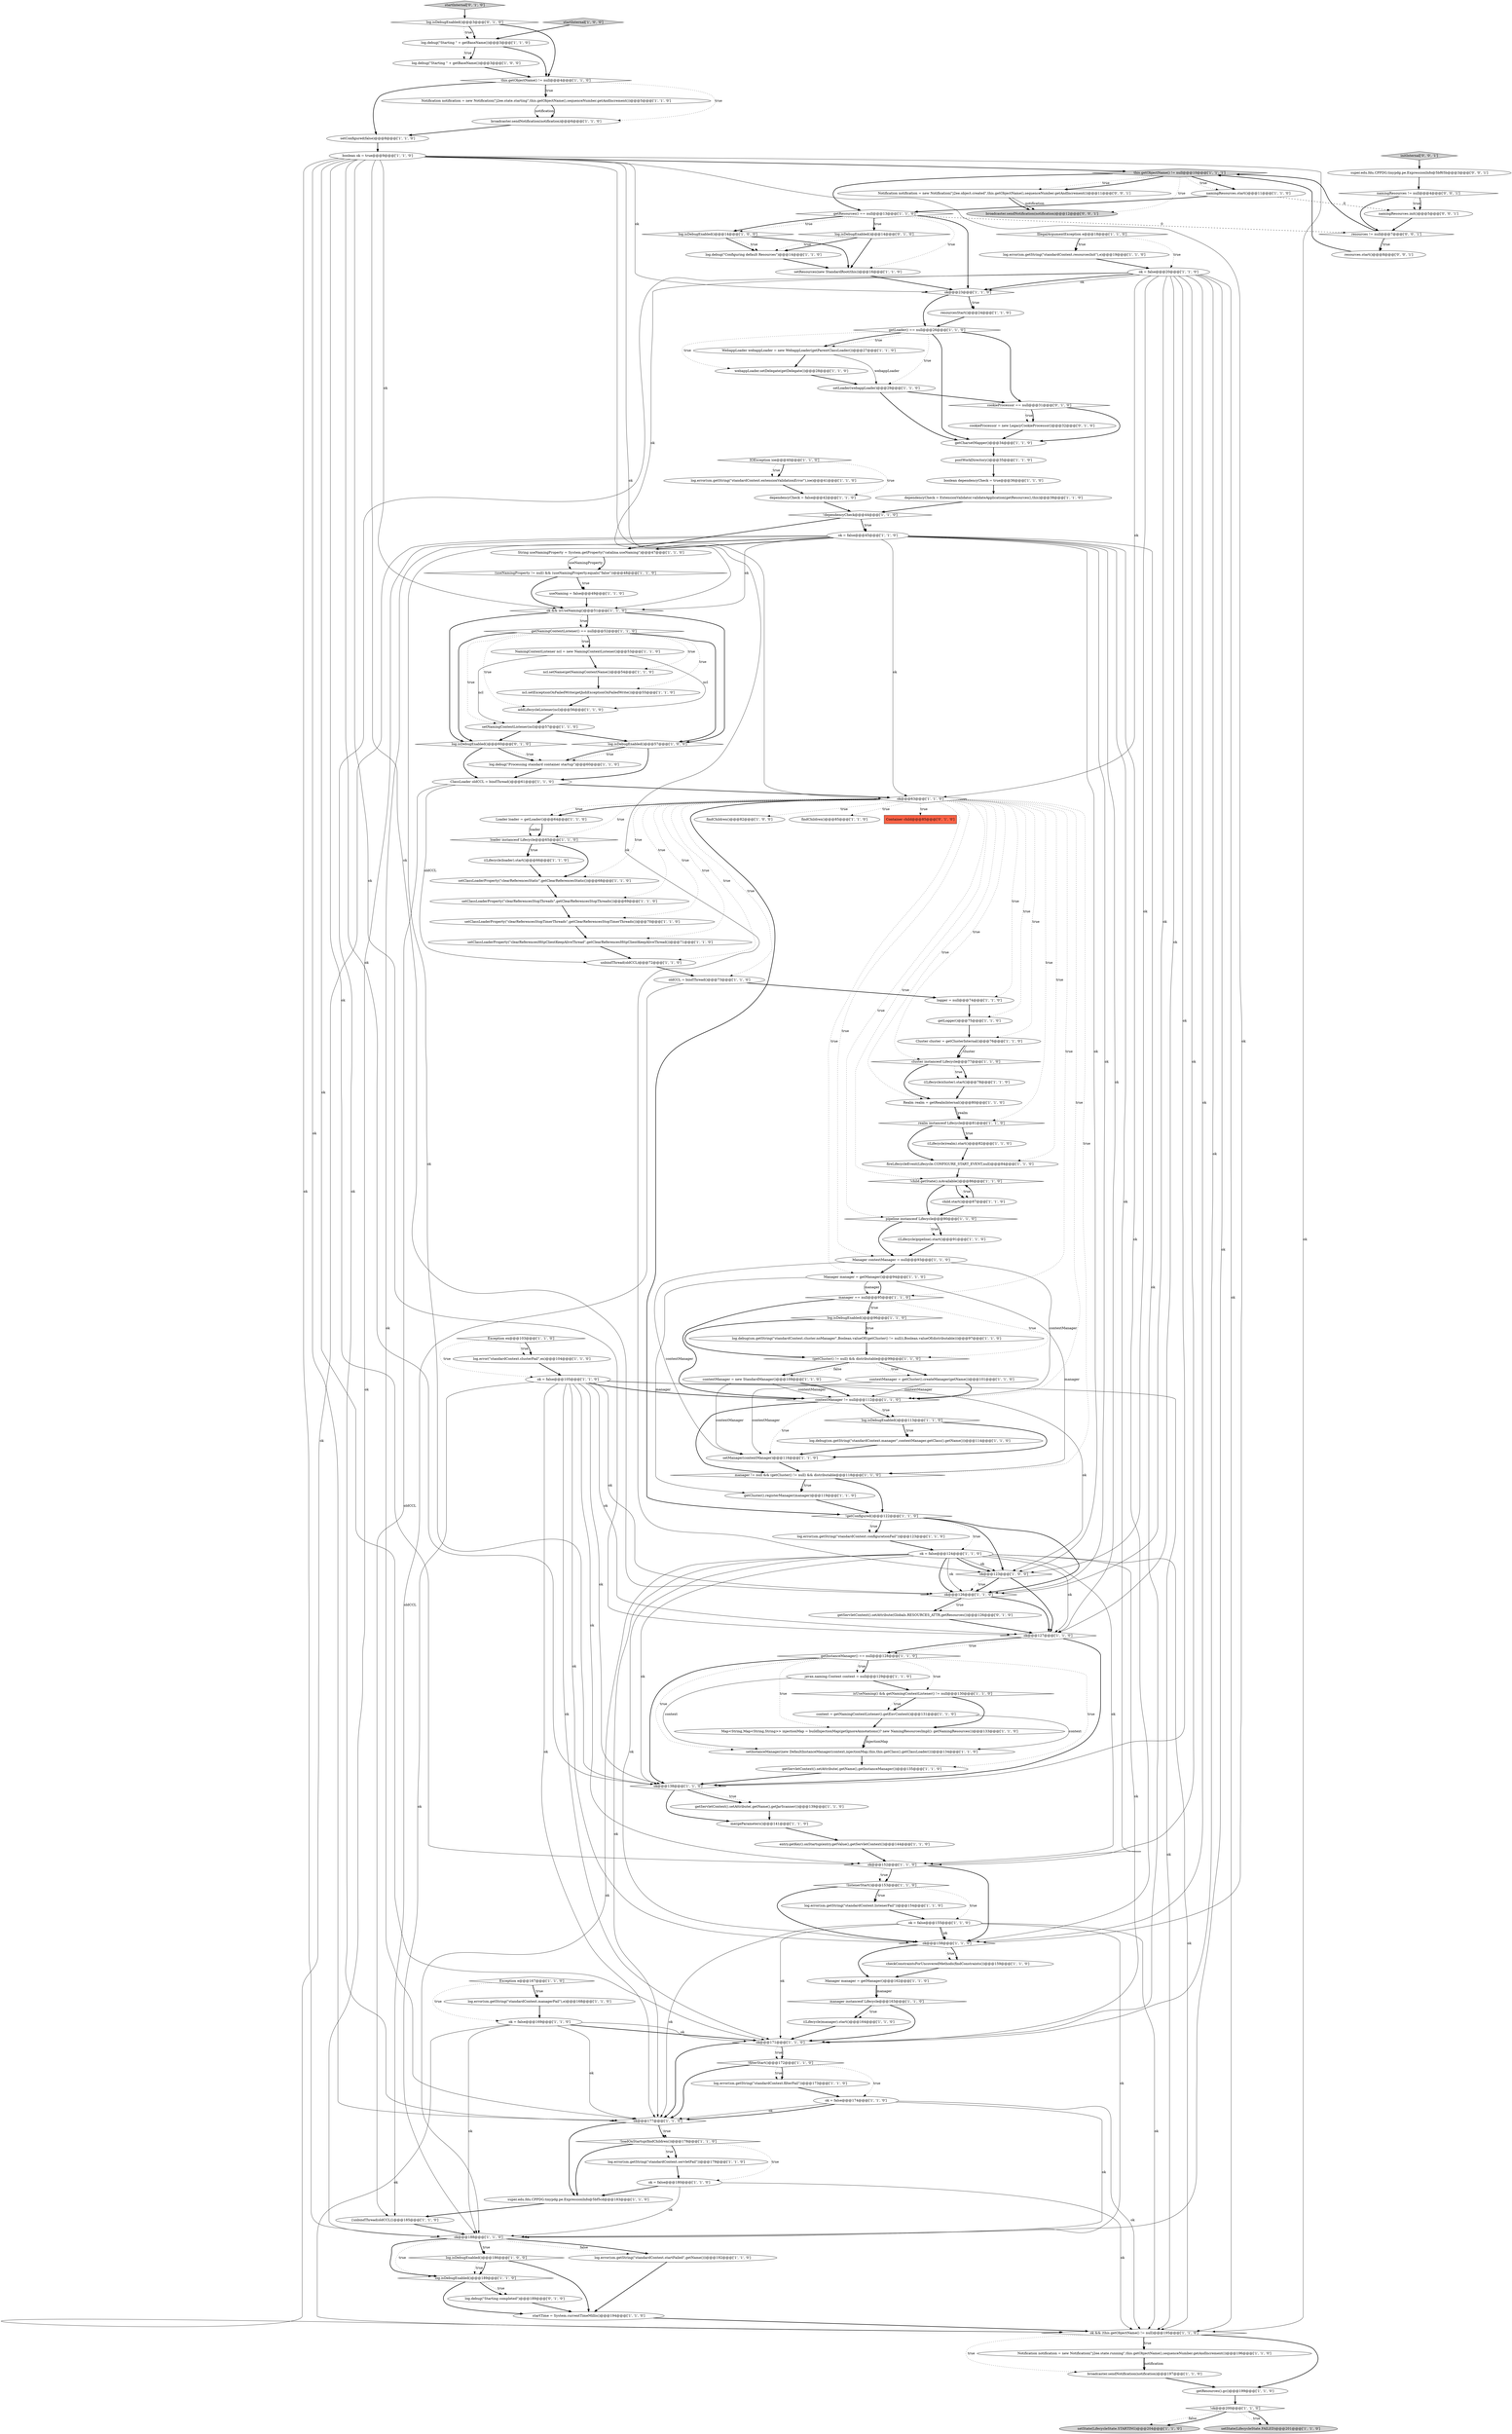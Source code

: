 digraph {
105 [style = filled, label = "super.edu.fdu.CPPDG.tinypdg.pe.ExpressionInfo@5bf5cd@@@183@@@['1', '1', '0']", fillcolor = white, shape = ellipse image = "AAA0AAABBB1BBB"];
93 [style = filled, label = "getServletContext().setAttribute(.getName(),getJarScanner())@@@139@@@['1', '1', '0']", fillcolor = white, shape = ellipse image = "AAA0AAABBB1BBB"];
77 [style = filled, label = "ok@@@23@@@['1', '1', '0']", fillcolor = white, shape = diamond image = "AAA0AAABBB1BBB"];
5 [style = filled, label = "!dependencyCheck@@@44@@@['1', '1', '0']", fillcolor = white, shape = diamond image = "AAA0AAABBB1BBB"];
6 [style = filled, label = "manager == null@@@95@@@['1', '1', '0']", fillcolor = white, shape = diamond image = "AAA0AAABBB1BBB"];
139 [style = filled, label = "log.isDebugEnabled()@@@60@@@['0', '1', '0']", fillcolor = white, shape = diamond image = "AAA0AAABBB2BBB"];
12 [style = filled, label = "setClassLoaderProperty(\"clearReferencesHttpClientKeepAliveThread\",getClearReferencesHttpClientKeepAliveThread())@@@71@@@['1', '1', '0']", fillcolor = white, shape = ellipse image = "AAA0AAABBB1BBB"];
14 [style = filled, label = "ok@@@138@@@['1', '1', '0']", fillcolor = white, shape = diamond image = "AAA0AAABBB1BBB"];
35 [style = filled, label = "log.isDebugEnabled()@@@189@@@['1', '1', '0']", fillcolor = white, shape = diamond image = "AAA0AAABBB1BBB"];
45 [style = filled, label = "boolean ok = true@@@9@@@['1', '1', '0']", fillcolor = white, shape = ellipse image = "AAA0AAABBB1BBB"];
10 [style = filled, label = "startTime = System.currentTimeMillis()@@@194@@@['1', '1', '0']", fillcolor = white, shape = ellipse image = "AAA0AAABBB1BBB"];
34 [style = filled, label = "getInstanceManager() == null@@@128@@@['1', '1', '0']", fillcolor = white, shape = diamond image = "AAA0AAABBB1BBB"];
47 [style = filled, label = "log.error(sm.getString(\"standardContext.servletFail\"))@@@179@@@['1', '1', '0']", fillcolor = white, shape = ellipse image = "AAA0AAABBB1BBB"];
0 [style = filled, label = "!getConfigured()@@@122@@@['1', '1', '0']", fillcolor = white, shape = diamond image = "AAA0AAABBB1BBB"];
37 [style = filled, label = "useNaming = false@@@49@@@['1', '1', '0']", fillcolor = white, shape = ellipse image = "AAA0AAABBB1BBB"];
145 [style = filled, label = "getServletContext().setAttribute(Globals.RESOURCES_ATTR,getResources())@@@126@@@['0', '1', '0']", fillcolor = white, shape = ellipse image = "AAA0AAABBB2BBB"];
129 [style = filled, label = "ok@@@126@@@['1', '1', '0']", fillcolor = white, shape = diamond image = "AAA0AAABBB1BBB"];
147 [style = filled, label = "namingResources != null@@@4@@@['0', '0', '1']", fillcolor = white, shape = diamond image = "AAA0AAABBB3BBB"];
74 [style = filled, label = "manager instanceof Lifecycle@@@163@@@['1', '1', '0']", fillcolor = white, shape = diamond image = "AAA0AAABBB1BBB"];
41 [style = filled, label = "((Lifecycle)loader).start()@@@66@@@['1', '1', '0']", fillcolor = white, shape = ellipse image = "AAA0AAABBB1BBB"];
61 [style = filled, label = "cluster instanceof Lifecycle@@@77@@@['1', '1', '0']", fillcolor = white, shape = diamond image = "AAA0AAABBB1BBB"];
71 [style = filled, label = "webappLoader.setDelegate(getDelegate())@@@28@@@['1', '1', '0']", fillcolor = white, shape = ellipse image = "AAA0AAABBB1BBB"];
138 [style = filled, label = "cookieProcessor == null@@@31@@@['0', '1', '0']", fillcolor = white, shape = diamond image = "AAA1AAABBB2BBB"];
127 [style = filled, label = "broadcaster.sendNotification(notification)@@@197@@@['1', '1', '0']", fillcolor = white, shape = ellipse image = "AAA0AAABBB1BBB"];
20 [style = filled, label = "ok = false@@@155@@@['1', '1', '0']", fillcolor = white, shape = ellipse image = "AAA0AAABBB1BBB"];
103 [style = filled, label = "Cluster cluster = getClusterInternal()@@@76@@@['1', '1', '0']", fillcolor = white, shape = ellipse image = "AAA0AAABBB1BBB"];
31 [style = filled, label = "((Lifecycle)pipeline).start()@@@91@@@['1', '1', '0']", fillcolor = white, shape = ellipse image = "AAA0AAABBB1BBB"];
86 [style = filled, label = "((Lifecycle)cluster).start()@@@78@@@['1', '1', '0']", fillcolor = white, shape = ellipse image = "AAA0AAABBB1BBB"];
104 [style = filled, label = "ok@@@63@@@['1', '1', '0']", fillcolor = white, shape = diamond image = "AAA0AAABBB1BBB"];
107 [style = filled, label = "((Lifecycle)realm).start()@@@82@@@['1', '1', '0']", fillcolor = white, shape = ellipse image = "AAA0AAABBB1BBB"];
94 [style = filled, label = "Exception e@@@167@@@['1', '1', '0']", fillcolor = white, shape = diamond image = "AAA0AAABBB1BBB"];
22 [style = filled, label = "log.debug(\"Starting \" + getBaseName())@@@3@@@['1', '0', '0']", fillcolor = white, shape = ellipse image = "AAA0AAABBB1BBB"];
32 [style = filled, label = "unbindThread(oldCCL)@@@72@@@['1', '1', '0']", fillcolor = white, shape = ellipse image = "AAA0AAABBB1BBB"];
109 [style = filled, label = "ok = false@@@174@@@['1', '1', '0']", fillcolor = white, shape = ellipse image = "AAA0AAABBB1BBB"];
1 [style = filled, label = "setManager(contextManager)@@@116@@@['1', '1', '0']", fillcolor = white, shape = ellipse image = "AAA0AAABBB1BBB"];
98 [style = filled, label = "ok && isUseNaming()@@@51@@@['1', '1', '0']", fillcolor = white, shape = diamond image = "AAA0AAABBB1BBB"];
143 [style = filled, label = "log.isDebugEnabled()@@@3@@@['0', '1', '0']", fillcolor = white, shape = diamond image = "AAA0AAABBB2BBB"];
113 [style = filled, label = "ncl.setExceptionOnFailedWrite(getJndiExceptionOnFailedWrite())@@@55@@@['1', '1', '0']", fillcolor = white, shape = ellipse image = "AAA0AAABBB1BBB"];
96 [style = filled, label = "!listenerStart()@@@153@@@['1', '1', '0']", fillcolor = white, shape = diamond image = "AAA0AAABBB1BBB"];
49 [style = filled, label = "checkConstraintsForUncoveredMethods(findConstraints())@@@159@@@['1', '1', '0']", fillcolor = white, shape = ellipse image = "AAA0AAABBB1BBB"];
43 [style = filled, label = "this.getObjectName() != null@@@4@@@['1', '1', '0']", fillcolor = white, shape = diamond image = "AAA0AAABBB1BBB"];
80 [style = filled, label = "resourcesStart()@@@24@@@['1', '1', '0']", fillcolor = white, shape = ellipse image = "AAA0AAABBB1BBB"];
40 [style = filled, label = "findChildren()@@@82@@@['1', '0', '0']", fillcolor = white, shape = ellipse image = "AAA0AAABBB1BBB"];
72 [style = filled, label = "setState(LifecycleState.STARTING)@@@204@@@['1', '1', '0']", fillcolor = lightgray, shape = ellipse image = "AAA0AAABBB1BBB"];
19 [style = filled, label = "mergeParameters()@@@141@@@['1', '1', '0']", fillcolor = white, shape = ellipse image = "AAA0AAABBB1BBB"];
68 [style = filled, label = "!loadOnStartup(findChildren())@@@178@@@['1', '1', '0']", fillcolor = white, shape = diamond image = "AAA0AAABBB1BBB"];
64 [style = filled, label = "ok = false@@@169@@@['1', '1', '0']", fillcolor = white, shape = ellipse image = "AAA0AAABBB1BBB"];
21 [style = filled, label = "setClassLoaderProperty(\"clearReferencesStopTimerThreads\",getClearReferencesStopTimerThreads())@@@70@@@['1', '1', '0']", fillcolor = white, shape = ellipse image = "AAA0AAABBB1BBB"];
132 [style = filled, label = "log.debug(\"Processing standard container startup\")@@@60@@@['1', '1', '0']", fillcolor = white, shape = ellipse image = "AAA0AAABBB1BBB"];
95 [style = filled, label = "log.error(\"standardContext.clusterFail\",ex)@@@104@@@['1', '1', '0']", fillcolor = white, shape = ellipse image = "AAA0AAABBB1BBB"];
46 [style = filled, label = "getLoader() == null@@@26@@@['1', '1', '0']", fillcolor = white, shape = diamond image = "AAA0AAABBB1BBB"];
54 [style = filled, label = "log.error(sm.getString(\"standardContext.resourcesInit\"),e)@@@19@@@['1', '1', '0']", fillcolor = white, shape = ellipse image = "AAA0AAABBB1BBB"];
84 [style = filled, label = "(getCluster() != null) && distributable@@@99@@@['1', '1', '0']", fillcolor = white, shape = diamond image = "AAA0AAABBB1BBB"];
29 [style = filled, label = "Notification notification = new Notification(\"j2ee.state.starting\",this.getObjectName(),sequenceNumber.getAndIncrement())@@@5@@@['1', '1', '0']", fillcolor = white, shape = ellipse image = "AAA0AAABBB1BBB"];
75 [style = filled, label = "ok@@@177@@@['1', '1', '0']", fillcolor = white, shape = diamond image = "AAA0AAABBB1BBB"];
78 [style = filled, label = "log.debug(\"Starting \" + getBaseName())@@@3@@@['1', '1', '0']", fillcolor = white, shape = ellipse image = "AAA0AAABBB1BBB"];
27 [style = filled, label = "this.getObjectName() != null@@@10@@@['1', '1', '1']", fillcolor = lightgray, shape = diamond image = "AAA0AAABBB1BBB"];
118 [style = filled, label = "ok = false@@@124@@@['1', '1', '0']", fillcolor = white, shape = ellipse image = "AAA0AAABBB1BBB"];
134 [style = filled, label = "ok@@@158@@@['1', '1', '0']", fillcolor = white, shape = diamond image = "AAA0AAABBB1BBB"];
102 [style = filled, label = "ncl.setName(getNamingContextName())@@@54@@@['1', '1', '0']", fillcolor = white, shape = ellipse image = "AAA0AAABBB1BBB"];
26 [style = filled, label = "!ok@@@200@@@['1', '1', '0']", fillcolor = white, shape = diamond image = "AAA0AAABBB1BBB"];
100 [style = filled, label = "Realm realm = getRealmInternal()@@@80@@@['1', '1', '0']", fillcolor = white, shape = ellipse image = "AAA0AAABBB1BBB"];
150 [style = filled, label = "initInternal['0', '0', '1']", fillcolor = lightgray, shape = diamond image = "AAA0AAABBB3BBB"];
67 [style = filled, label = "contextManager != null@@@112@@@['1', '1', '0']", fillcolor = white, shape = diamond image = "AAA0AAABBB1BBB"];
59 [style = filled, label = "getCharsetMapper()@@@34@@@['1', '1', '0']", fillcolor = white, shape = ellipse image = "AAA0AAABBB1BBB"];
73 [style = filled, label = "setConfigured(false)@@@8@@@['1', '1', '0']", fillcolor = white, shape = ellipse image = "AAA0AAABBB1BBB"];
15 [style = filled, label = "ok = false@@@20@@@['1', '1', '0']", fillcolor = white, shape = ellipse image = "AAA0AAABBB1BBB"];
131 [style = filled, label = "getLogger()@@@75@@@['1', '1', '0']", fillcolor = white, shape = ellipse image = "AAA0AAABBB1BBB"];
152 [style = filled, label = "super.edu.fdu.CPPDG.tinypdg.pe.ExpressionInfo@5bf65b@@@3@@@['0', '0', '1']", fillcolor = white, shape = ellipse image = "AAA0AAABBB3BBB"];
17 [style = filled, label = "((Lifecycle)manager).start()@@@164@@@['1', '1', '0']", fillcolor = white, shape = ellipse image = "AAA0AAABBB1BBB"];
11 [style = filled, label = "ok@@@188@@@['1', '1', '0']", fillcolor = white, shape = diamond image = "AAA0AAABBB1BBB"];
115 [style = filled, label = "postWorkDirectory()@@@35@@@['1', '1', '0']", fillcolor = white, shape = ellipse image = "AAA0AAABBB1BBB"];
16 [style = filled, label = "log.isDebugEnabled()@@@14@@@['1', '0', '0']", fillcolor = white, shape = diamond image = "AAA0AAABBB1BBB"];
7 [style = filled, label = "ok@@@152@@@['1', '1', '0']", fillcolor = white, shape = diamond image = "AAA0AAABBB1BBB"];
50 [style = filled, label = "setClassLoaderProperty(\"clearReferencesStatic\",getClearReferencesStatic())@@@68@@@['1', '1', '0']", fillcolor = white, shape = ellipse image = "AAA0AAABBB1BBB"];
39 [style = filled, label = "ok@@@127@@@['1', '1', '0']", fillcolor = white, shape = diamond image = "AAA0AAABBB1BBB"];
52 [style = filled, label = "ok = false@@@45@@@['1', '1', '0']", fillcolor = white, shape = ellipse image = "AAA0AAABBB1BBB"];
42 [style = filled, label = "log.error(sm.getString(\"standardContext.listenerFail\"))@@@154@@@['1', '1', '0']", fillcolor = white, shape = ellipse image = "AAA0AAABBB1BBB"];
8 [style = filled, label = "addLifecycleListener(ncl)@@@56@@@['1', '1', '0']", fillcolor = white, shape = ellipse image = "AAA0AAABBB1BBB"];
128 [style = filled, label = "loader instanceof Lifecycle@@@65@@@['1', '1', '0']", fillcolor = white, shape = diamond image = "AAA0AAABBB1BBB"];
124 [style = filled, label = "!child.getState().isAvailable()@@@86@@@['1', '1', '0']", fillcolor = white, shape = diamond image = "AAA0AAABBB1BBB"];
85 [style = filled, label = "log.isDebugEnabled()@@@57@@@['1', '0', '0']", fillcolor = white, shape = diamond image = "AAA0AAABBB1BBB"];
88 [style = filled, label = "setNamingContextListener(ncl)@@@57@@@['1', '1', '0']", fillcolor = white, shape = ellipse image = "AAA0AAABBB1BBB"];
92 [style = filled, label = "Notification notification = new Notification(\"j2ee.state.running\",this.getObjectName(),sequenceNumber.getAndIncrement())@@@196@@@['1', '1', '0']", fillcolor = white, shape = ellipse image = "AAA0AAABBB1BBB"];
137 [style = filled, label = "getResources() == null@@@13@@@['1', '1', '0']", fillcolor = white, shape = diamond image = "AAA0AAABBB1BBB"];
97 [style = filled, label = "String useNamingProperty = System.getProperty(\"catalina.useNaming\")@@@47@@@['1', '1', '0']", fillcolor = white, shape = ellipse image = "AAA0AAABBB1BBB"];
126 [style = filled, label = "child.start()@@@87@@@['1', '1', '0']", fillcolor = white, shape = ellipse image = "AAA0AAABBB1BBB"];
25 [style = filled, label = "startInternal['1', '0', '0']", fillcolor = lightgray, shape = diamond image = "AAA0AAABBB1BBB"];
57 [style = filled, label = "dependencyCheck = ExtensionValidator.validateApplication(getResources(),this)@@@38@@@['1', '1', '0']", fillcolor = white, shape = ellipse image = "AAA0AAABBB1BBB"];
111 [style = filled, label = "getServletContext().setAttribute(.getName(),getInstanceManager())@@@135@@@['1', '1', '0']", fillcolor = white, shape = ellipse image = "AAA0AAABBB1BBB"];
91 [style = filled, label = "getCluster().registerManager(manager)@@@119@@@['1', '1', '0']", fillcolor = white, shape = ellipse image = "AAA0AAABBB1BBB"];
89 [style = filled, label = "realm instanceof Lifecycle@@@81@@@['1', '1', '0']", fillcolor = white, shape = diamond image = "AAA0AAABBB1BBB"];
110 [style = filled, label = "setClassLoaderProperty(\"clearReferencesStopThreads\",getClearReferencesStopThreads())@@@69@@@['1', '1', '0']", fillcolor = white, shape = ellipse image = "AAA0AAABBB1BBB"];
146 [style = filled, label = "log.isDebugEnabled()@@@14@@@['0', '1', '0']", fillcolor = white, shape = diamond image = "AAA0AAABBB2BBB"];
3 [style = filled, label = "log.isDebugEnabled()@@@186@@@['1', '0', '0']", fillcolor = white, shape = diamond image = "AAA0AAABBB1BBB"];
121 [style = filled, label = "findChildren()@@@85@@@['1', '1', '0']", fillcolor = white, shape = ellipse image = "AAA0AAABBB1BBB"];
101 [style = filled, label = "WebappLoader webappLoader = new WebappLoader(getParentClassLoader())@@@27@@@['1', '1', '0']", fillcolor = white, shape = ellipse image = "AAA0AAABBB1BBB"];
60 [style = filled, label = "log.error(sm.getString(\"standardContext.startFailed\",getName()))@@@192@@@['1', '1', '0']", fillcolor = white, shape = ellipse image = "AAA0AAABBB1BBB"];
62 [style = filled, label = "ok@@@171@@@['1', '1', '0']", fillcolor = white, shape = diamond image = "AAA0AAABBB1BBB"];
24 [style = filled, label = "log.debug(sm.getString(\"standardContext.cluster.noManager\",Boolean.valueOf((getCluster() != null)),Boolean.valueOf(distributable)))@@@97@@@['1', '1', '0']", fillcolor = white, shape = ellipse image = "AAA0AAABBB1BBB"];
106 [style = filled, label = "context = getNamingContextListener().getEnvContext()@@@131@@@['1', '1', '0']", fillcolor = white, shape = ellipse image = "AAA0AAABBB1BBB"];
120 [style = filled, label = "log.isDebugEnabled()@@@113@@@['1', '1', '0']", fillcolor = white, shape = diamond image = "AAA0AAABBB1BBB"];
51 [style = filled, label = "ClassLoader oldCCL = bindThread()@@@61@@@['1', '1', '0']", fillcolor = white, shape = ellipse image = "AAA0AAABBB1BBB"];
83 [style = filled, label = "namingResources.start()@@@11@@@['1', '1', '0']", fillcolor = white, shape = ellipse image = "AAA0AAABBB1BBB"];
122 [style = filled, label = "pipeline instanceof Lifecycle@@@90@@@['1', '1', '0']", fillcolor = white, shape = diamond image = "AAA0AAABBB1BBB"];
66 [style = filled, label = "log.error(sm.getString(\"standardContext.filterFail\"))@@@173@@@['1', '1', '0']", fillcolor = white, shape = ellipse image = "AAA0AAABBB1BBB"];
144 [style = filled, label = "cookieProcessor = new LegacyCookieProcessor()@@@32@@@['0', '1', '0']", fillcolor = white, shape = ellipse image = "AAA1AAABBB2BBB"];
9 [style = filled, label = "Manager manager = getManager()@@@162@@@['1', '1', '0']", fillcolor = white, shape = ellipse image = "AAA0AAABBB1BBB"];
112 [style = filled, label = "broadcaster.sendNotification(notification)@@@6@@@['1', '1', '0']", fillcolor = white, shape = ellipse image = "AAA0AAABBB1BBB"];
108 [style = filled, label = "log.debug(\"Configuring default Resources\")@@@14@@@['1', '1', '0']", fillcolor = white, shape = ellipse image = "AAA0AAABBB1BBB"];
151 [style = filled, label = "namingResources.init()@@@5@@@['0', '0', '1']", fillcolor = white, shape = ellipse image = "AAA0AAABBB3BBB"];
133 [style = filled, label = "setInstanceManager(new DefaultInstanceManager(context,injectionMap,this,this.getClass().getClassLoader()))@@@134@@@['1', '1', '0']", fillcolor = white, shape = ellipse image = "AAA0AAABBB1BBB"];
44 [style = filled, label = "IOException ioe@@@40@@@['1', '1', '0']", fillcolor = white, shape = diamond image = "AAA0AAABBB1BBB"];
28 [style = filled, label = "entry.getKey().onStartup(entry.getValue(),getServletContext())@@@144@@@['1', '1', '0']", fillcolor = white, shape = ellipse image = "AAA0AAABBB1BBB"];
140 [style = filled, label = "Container child@@@85@@@['0', '1', '0']", fillcolor = tomato, shape = box image = "AAA0AAABBB2BBB"];
53 [style = filled, label = "Exception ex@@@103@@@['1', '1', '0']", fillcolor = white, shape = diamond image = "AAA0AAABBB1BBB"];
99 [style = filled, label = "setResources(new StandardRoot(this))@@@16@@@['1', '1', '0']", fillcolor = white, shape = ellipse image = "AAA0AAABBB1BBB"];
116 [style = filled, label = "ok = false@@@180@@@['1', '1', '0']", fillcolor = white, shape = ellipse image = "AAA0AAABBB1BBB"];
123 [style = filled, label = "log.error(sm.getString(\"standardContext.managerFail\"),e)@@@168@@@['1', '1', '0']", fillcolor = white, shape = ellipse image = "AAA0AAABBB1BBB"];
136 [style = filled, label = "log.error(sm.getString(\"standardContext.configurationFail\"))@@@123@@@['1', '1', '0']", fillcolor = white, shape = ellipse image = "AAA0AAABBB1BBB"];
55 [style = filled, label = "(useNamingProperty != null) && (useNamingProperty.equals(\"false\"))@@@48@@@['1', '1', '0']", fillcolor = white, shape = diamond image = "AAA0AAABBB1BBB"];
70 [style = filled, label = "getResources().gc()@@@199@@@['1', '1', '0']", fillcolor = white, shape = ellipse image = "AAA0AAABBB1BBB"];
90 [style = filled, label = "Manager contextManager = null@@@93@@@['1', '1', '0']", fillcolor = white, shape = ellipse image = "AAA0AAABBB1BBB"];
76 [style = filled, label = "dependencyCheck = false@@@42@@@['1', '1', '0']", fillcolor = white, shape = ellipse image = "AAA0AAABBB1BBB"];
148 [style = filled, label = "resources != null@@@7@@@['0', '0', '1']", fillcolor = white, shape = diamond image = "AAA0AAABBB3BBB"];
149 [style = filled, label = "broadcaster.sendNotification(notification)@@@12@@@['0', '0', '1']", fillcolor = lightgray, shape = ellipse image = "AAA0AAABBB3BBB"];
18 [style = filled, label = "!filterStart()@@@172@@@['1', '1', '0']", fillcolor = white, shape = diamond image = "AAA0AAABBB1BBB"];
79 [style = filled, label = "IllegalArgumentException e@@@18@@@['1', '1', '0']", fillcolor = white, shape = diamond image = "AAA0AAABBB1BBB"];
33 [style = filled, label = "boolean dependencyCheck = true@@@36@@@['1', '1', '0']", fillcolor = white, shape = ellipse image = "AAA0AAABBB1BBB"];
87 [style = filled, label = "log.isDebugEnabled()@@@96@@@['1', '1', '0']", fillcolor = white, shape = diamond image = "AAA0AAABBB1BBB"];
48 [style = filled, label = "{unbindThread(oldCCL)}@@@185@@@['1', '1', '0']", fillcolor = white, shape = ellipse image = "AAA0AAABBB1BBB"];
141 [style = filled, label = "startInternal['0', '1', '0']", fillcolor = lightgray, shape = diamond image = "AAA0AAABBB2BBB"];
117 [style = filled, label = "Map<String,Map<String,String>> injectionMap = buildInjectionMap(getIgnoreAnnotations()? new NamingResourcesImpl(): getNamingResources())@@@133@@@['1', '1', '0']", fillcolor = white, shape = ellipse image = "AAA0AAABBB1BBB"];
81 [style = filled, label = "getNamingContextListener() == null@@@52@@@['1', '1', '0']", fillcolor = white, shape = diamond image = "AAA0AAABBB1BBB"];
36 [style = filled, label = "javax.naming.Context context = null@@@129@@@['1', '1', '0']", fillcolor = white, shape = ellipse image = "AAA0AAABBB1BBB"];
58 [style = filled, label = "contextManager = getCluster().createManager(getName())@@@101@@@['1', '1', '0']", fillcolor = white, shape = ellipse image = "AAA0AAABBB1BBB"];
142 [style = filled, label = "log.debug(\"Starting completed\")@@@189@@@['0', '1', '0']", fillcolor = white, shape = ellipse image = "AAA0AAABBB2BBB"];
2 [style = filled, label = "isUseNaming() && getNamingContextListener() != null@@@130@@@['1', '1', '0']", fillcolor = white, shape = diamond image = "AAA0AAABBB1BBB"];
13 [style = filled, label = "ok@@@123@@@['1', '0', '0']", fillcolor = white, shape = diamond image = "AAA0AAABBB1BBB"];
153 [style = filled, label = "resources.start()@@@8@@@['0', '0', '1']", fillcolor = white, shape = ellipse image = "AAA0AAABBB3BBB"];
63 [style = filled, label = "setLoader(webappLoader)@@@29@@@['1', '1', '0']", fillcolor = white, shape = ellipse image = "AAA0AAABBB1BBB"];
114 [style = filled, label = "ok = false@@@105@@@['1', '1', '0']", fillcolor = white, shape = ellipse image = "AAA0AAABBB1BBB"];
125 [style = filled, label = "logger = null@@@74@@@['1', '1', '0']", fillcolor = white, shape = ellipse image = "AAA0AAABBB1BBB"];
38 [style = filled, label = "Loader loader = getLoader()@@@64@@@['1', '1', '0']", fillcolor = white, shape = ellipse image = "AAA0AAABBB1BBB"];
69 [style = filled, label = "oldCCL = bindThread()@@@73@@@['1', '1', '0']", fillcolor = white, shape = ellipse image = "AAA0AAABBB1BBB"];
119 [style = filled, label = "manager != null && (getCluster() != null) && distributable@@@118@@@['1', '1', '0']", fillcolor = white, shape = diamond image = "AAA0AAABBB1BBB"];
135 [style = filled, label = "NamingContextListener ncl = new NamingContextListener()@@@53@@@['1', '1', '0']", fillcolor = white, shape = ellipse image = "AAA0AAABBB1BBB"];
4 [style = filled, label = "log.debug(sm.getString(\"standardContext.manager\",contextManager.getClass().getName()))@@@114@@@['1', '1', '0']", fillcolor = white, shape = ellipse image = "AAA0AAABBB1BBB"];
30 [style = filled, label = "fireLifecycleEvent(Lifecycle.CONFIGURE_START_EVENT,null)@@@84@@@['1', '1', '0']", fillcolor = white, shape = ellipse image = "AAA0AAABBB1BBB"];
56 [style = filled, label = "setState(LifecycleState.FAILED)@@@201@@@['1', '1', '0']", fillcolor = lightgray, shape = ellipse image = "AAA0AAABBB1BBB"];
23 [style = filled, label = "Manager manager = getManager()@@@94@@@['1', '1', '0']", fillcolor = white, shape = ellipse image = "AAA0AAABBB1BBB"];
154 [style = filled, label = "Notification notification = new Notification(\"j2ee.object.created\",this.getObjectName(),sequenceNumber.getAndIncrement())@@@11@@@['0', '0', '1']", fillcolor = white, shape = ellipse image = "AAA0AAABBB3BBB"];
130 [style = filled, label = "ok && (this.getObjectName() != null)@@@195@@@['1', '1', '0']", fillcolor = white, shape = diamond image = "AAA0AAABBB1BBB"];
65 [style = filled, label = "contextManager = new StandardManager()@@@109@@@['1', '1', '0']", fillcolor = white, shape = ellipse image = "AAA0AAABBB1BBB"];
82 [style = filled, label = "log.error(sm.getString(\"standardContext.extensionValidationError\"),ioe)@@@41@@@['1', '1', '0']", fillcolor = white, shape = ellipse image = "AAA0AAABBB1BBB"];
20->134 [style = solid, label="ok"];
115->33 [style = bold, label=""];
148->153 [style = dotted, label="true"];
19->28 [style = bold, label=""];
0->136 [style = bold, label=""];
98->139 [style = bold, label=""];
9->74 [style = solid, label="manager"];
75->105 [style = bold, label=""];
114->130 [style = solid, label="ok"];
150->152 [style = bold, label=""];
118->13 [style = bold, label=""];
15->129 [style = solid, label="ok"];
12->32 [style = bold, label=""];
52->11 [style = solid, label="ok"];
54->15 [style = bold, label=""];
127->70 [style = bold, label=""];
20->62 [style = solid, label="ok"];
104->131 [style = dotted, label="true"];
15->104 [style = solid, label="ok"];
6->84 [style = dotted, label="true"];
79->54 [style = dotted, label="true"];
154->149 [style = solid, label="notification"];
23->119 [style = solid, label="manager"];
138->59 [style = bold, label=""];
139->132 [style = dotted, label="true"];
85->132 [style = dotted, label="true"];
7->96 [style = bold, label=""];
45->62 [style = solid, label="ok"];
81->113 [style = dotted, label="true"];
124->126 [style = bold, label=""];
49->9 [style = bold, label=""];
104->38 [style = bold, label=""];
15->14 [style = solid, label="ok"];
15->39 [style = solid, label="ok"];
45->13 [style = solid, label="ok"];
92->127 [style = solid, label="notification"];
97->55 [style = bold, label=""];
104->128 [style = dotted, label="true"];
18->66 [style = dotted, label="true"];
45->98 [style = solid, label="ok"];
74->62 [style = bold, label=""];
10->130 [style = bold, label=""];
104->40 [style = dotted, label="true"];
4->1 [style = bold, label=""];
70->26 [style = bold, label=""];
58->1 [style = solid, label="contextManager"];
35->142 [style = dotted, label="true"];
96->42 [style = dotted, label="true"];
7->96 [style = dotted, label="true"];
11->35 [style = bold, label=""];
52->14 [style = solid, label="ok"];
34->111 [style = dotted, label="true"];
94->123 [style = dotted, label="true"];
119->91 [style = bold, label=""];
118->39 [style = solid, label="ok"];
81->85 [style = bold, label=""];
0->118 [style = dotted, label="true"];
11->35 [style = dotted, label="true"];
52->7 [style = solid, label="ok"];
75->68 [style = dotted, label="true"];
151->148 [style = bold, label=""];
123->64 [style = bold, label=""];
103->61 [style = bold, label=""];
64->11 [style = solid, label="ok"];
92->127 [style = bold, label=""];
27->83 [style = bold, label=""];
78->43 [style = bold, label=""];
139->51 [style = bold, label=""];
35->142 [style = bold, label=""];
17->62 [style = bold, label=""];
27->83 [style = dotted, label="true"];
93->19 [style = bold, label=""];
43->29 [style = dotted, label="true"];
106->117 [style = bold, label=""];
18->66 [style = bold, label=""];
104->38 [style = dotted, label="true"];
101->63 [style = solid, label="webappLoader"];
74->17 [style = bold, label=""];
138->144 [style = dotted, label="true"];
152->147 [style = bold, label=""];
118->62 [style = solid, label="ok"];
34->36 [style = dotted, label="true"];
52->98 [style = solid, label="ok"];
118->7 [style = solid, label="ok"];
85->51 [style = bold, label=""];
15->75 [style = solid, label="ok"];
98->85 [style = bold, label=""];
2->117 [style = bold, label=""];
135->102 [style = bold, label=""];
130->70 [style = bold, label=""];
126->122 [style = bold, label=""];
90->67 [style = solid, label="contextManager"];
104->69 [style = dotted, label="true"];
90->1 [style = solid, label="contextManager"];
0->13 [style = bold, label=""];
34->2 [style = dotted, label="true"];
118->13 [style = solid, label="ok"];
122->31 [style = dotted, label="true"];
144->59 [style = bold, label=""];
63->138 [style = bold, label=""];
52->104 [style = solid, label="ok"];
64->75 [style = solid, label="ok"];
81->135 [style = dotted, label="true"];
15->77 [style = solid, label="ok"];
118->134 [style = solid, label="ok"];
137->16 [style = dotted, label="true"];
128->50 [style = bold, label=""];
37->98 [style = bold, label=""];
109->75 [style = solid, label="ok"];
5->52 [style = dotted, label="true"];
65->67 [style = solid, label="contextManager"];
66->109 [style = bold, label=""];
2->106 [style = bold, label=""];
45->39 [style = solid, label="ok"];
104->140 [style = dotted, label="true"];
62->18 [style = dotted, label="true"];
6->87 [style = dotted, label="true"];
74->17 [style = dotted, label="true"];
89->107 [style = dotted, label="true"];
87->24 [style = bold, label=""];
147->151 [style = dotted, label="true"];
55->37 [style = bold, label=""];
34->14 [style = bold, label=""];
94->64 [style = dotted, label="true"];
104->0 [style = bold, label=""];
53->95 [style = dotted, label="true"];
39->14 [style = bold, label=""];
13->129 [style = dotted, label="true"];
104->89 [style = dotted, label="true"];
85->132 [style = bold, label=""];
120->4 [style = bold, label=""];
8->88 [style = bold, label=""];
43->29 [style = bold, label=""];
124->122 [style = bold, label=""];
87->24 [style = dotted, label="true"];
52->134 [style = solid, label="ok"];
99->77 [style = bold, label=""];
118->14 [style = solid, label="ok"];
143->78 [style = dotted, label="true"];
109->75 [style = bold, label=""];
114->67 [style = bold, label=""];
46->59 [style = bold, label=""];
101->71 [style = bold, label=""];
79->54 [style = bold, label=""];
153->27 [style = bold, label=""];
53->114 [style = dotted, label="true"];
91->0 [style = bold, label=""];
11->3 [style = dotted, label="true"];
26->56 [style = dotted, label="true"];
69->48 [style = solid, label="oldCCL"];
45->130 [style = solid, label="ok"];
84->58 [style = bold, label=""];
114->11 [style = solid, label="ok"];
104->124 [style = dotted, label="true"];
76->5 [style = bold, label=""];
52->62 [style = solid, label="ok"];
35->10 [style = bold, label=""];
128->41 [style = dotted, label="true"];
106->133 [style = solid, label="context"];
14->93 [style = bold, label=""];
104->6 [style = dotted, label="true"];
130->92 [style = bold, label=""];
27->149 [style = dotted, label="true"];
129->145 [style = bold, label=""];
29->112 [style = solid, label="notification"];
120->4 [style = dotted, label="true"];
2->106 [style = dotted, label="true"];
5->97 [style = bold, label=""];
51->48 [style = solid, label="oldCCL"];
51->32 [style = solid, label="oldCCL"];
103->61 [style = solid, label="cluster"];
120->1 [style = bold, label=""];
87->84 [style = bold, label=""];
138->144 [style = bold, label=""];
114->129 [style = solid, label="ok"];
60->10 [style = bold, label=""];
117->133 [style = bold, label=""];
79->15 [style = dotted, label="true"];
27->137 [style = bold, label=""];
104->12 [style = dotted, label="true"];
30->124 [style = bold, label=""];
15->98 [style = solid, label="ok"];
55->37 [style = dotted, label="true"];
64->62 [style = solid, label="ok"];
25->78 [style = bold, label=""];
122->90 [style = bold, label=""];
68->47 [style = bold, label=""];
21->12 [style = bold, label=""];
132->51 [style = bold, label=""];
43->73 [style = bold, label=""];
109->130 [style = solid, label="ok"];
18->109 [style = dotted, label="true"];
130->92 [style = dotted, label="true"];
32->69 [style = bold, label=""];
15->130 [style = solid, label="ok"];
46->101 [style = dotted, label="true"];
142->10 [style = bold, label=""];
20->11 [style = solid, label="ok"];
33->57 [style = bold, label=""];
119->91 [style = dotted, label="true"];
45->75 [style = solid, label="ok"];
34->133 [style = dotted, label="true"];
104->50 [style = dotted, label="true"];
113->8 [style = bold, label=""];
43->112 [style = dotted, label="true"];
134->49 [style = dotted, label="true"];
15->62 [style = solid, label="ok"];
97->55 [style = solid, label="useNamingProperty"];
124->126 [style = dotted, label="true"];
75->68 [style = bold, label=""];
104->21 [style = dotted, label="true"];
45->27 [style = bold, label=""];
114->62 [style = solid, label="ok"];
83->151 [style = dashed, label="0"];
137->146 [style = bold, label=""];
147->151 [style = bold, label=""];
68->105 [style = bold, label=""];
110->21 [style = bold, label=""];
45->134 [style = solid, label="ok"];
134->9 [style = bold, label=""];
39->34 [style = dotted, label="true"];
81->88 [style = dotted, label="true"];
18->75 [style = bold, label=""];
64->62 [style = bold, label=""];
114->14 [style = solid, label="ok"];
46->101 [style = bold, label=""];
47->116 [style = bold, label=""];
129->39 [style = bold, label=""];
83->137 [style = bold, label=""];
104->30 [style = dotted, label="true"];
73->45 [style = bold, label=""];
15->134 [style = solid, label="ok"];
68->116 [style = dotted, label="true"];
3->35 [style = dotted, label="true"];
77->80 [style = dotted, label="true"];
147->148 [style = bold, label=""];
77->46 [style = bold, label=""];
78->22 [style = bold, label=""];
118->129 [style = bold, label=""];
22->43 [style = bold, label=""];
84->58 [style = dotted, label="true"];
16->108 [style = bold, label=""];
11->60 [style = bold, label=""];
104->122 [style = dotted, label="true"];
52->130 [style = solid, label="ok"];
52->13 [style = solid, label="ok"];
71->63 [style = bold, label=""];
62->18 [style = bold, label=""];
102->113 [style = bold, label=""];
16->108 [style = dotted, label="true"];
45->14 [style = solid, label="ok"];
104->32 [style = dotted, label="true"];
11->60 [style = dotted, label="false"];
34->36 [style = bold, label=""];
139->132 [style = bold, label=""];
63->59 [style = bold, label=""];
89->107 [style = bold, label=""];
24->84 [style = bold, label=""];
20->130 [style = solid, label="ok"];
137->16 [style = bold, label=""];
23->6 [style = bold, label=""];
104->90 [style = dotted, label="true"];
52->39 [style = solid, label="ok"];
111->14 [style = bold, label=""];
133->111 [style = bold, label=""];
38->128 [style = bold, label=""];
55->98 [style = bold, label=""];
104->23 [style = dotted, label="true"];
131->103 [style = bold, label=""];
114->7 [style = solid, label="ok"];
45->104 [style = solid, label="ok"];
98->81 [style = dotted, label="true"];
59->115 [style = bold, label=""];
122->31 [style = bold, label=""];
31->90 [style = bold, label=""];
45->7 [style = solid, label="ok"];
154->149 [style = bold, label=""];
15->77 [style = bold, label=""];
44->76 [style = dotted, label="true"];
94->123 [style = bold, label=""];
89->30 [style = bold, label=""];
41->50 [style = bold, label=""];
114->75 [style = solid, label="ok"];
114->134 [style = solid, label="ok"];
118->130 [style = solid, label="ok"];
114->13 [style = solid, label="ok"];
14->93 [style = dotted, label="true"];
48->11 [style = bold, label=""];
146->108 [style = bold, label=""];
23->6 [style = solid, label="manager"];
58->67 [style = bold, label=""];
45->11 [style = solid, label="ok"];
57->5 [style = bold, label=""];
45->129 [style = solid, label="ok"];
146->108 [style = dotted, label="true"];
81->139 [style = bold, label=""];
3->10 [style = bold, label=""];
118->11 [style = solid, label="ok"];
23->91 [style = solid, label="manager"];
34->117 [style = dotted, label="true"];
84->65 [style = bold, label=""];
145->39 [style = bold, label=""];
105->48 [style = bold, label=""];
36->2 [style = bold, label=""];
114->39 [style = solid, label="ok"];
119->0 [style = bold, label=""];
14->19 [style = bold, label=""];
67->120 [style = dotted, label="true"];
107->30 [style = bold, label=""];
36->133 [style = solid, label="context"];
104->125 [style = dotted, label="true"];
65->67 [style = bold, label=""];
44->82 [style = bold, label=""];
3->35 [style = bold, label=""];
88->139 [style = bold, label=""];
26->72 [style = dotted, label="false"];
116->105 [style = bold, label=""];
45->77 [style = solid, label="ok"];
77->80 [style = bold, label=""];
26->56 [style = bold, label=""];
104->119 [style = dotted, label="true"];
46->63 [style = dotted, label="true"];
96->134 [style = bold, label=""];
52->97 [style = bold, label=""];
15->7 [style = solid, label="ok"];
118->75 [style = solid, label="ok"];
64->130 [style = solid, label="ok"];
20->134 [style = bold, label=""];
137->146 [style = dotted, label="true"];
13->39 [style = bold, label=""];
135->8 [style = solid, label="ncl"];
68->47 [style = dotted, label="true"];
143->43 [style = bold, label=""];
109->11 [style = solid, label="ok"];
26->72 [style = bold, label=""];
81->135 [style = bold, label=""];
7->134 [style = bold, label=""];
65->1 [style = solid, label="contextManager"];
51->104 [style = bold, label=""];
95->114 [style = bold, label=""];
118->129 [style = solid, label="ok"];
42->20 [style = bold, label=""];
50->110 [style = bold, label=""];
0->136 [style = dotted, label="true"];
44->82 [style = dotted, label="true"];
61->86 [style = bold, label=""];
62->75 [style = bold, label=""];
15->11 [style = solid, label="ok"];
69->125 [style = bold, label=""];
137->148 [style = dashed, label="0"];
136->118 [style = bold, label=""];
20->75 [style = solid, label="ok"];
9->74 [style = bold, label=""];
100->89 [style = bold, label=""];
96->42 [style = bold, label=""];
11->3 [style = bold, label=""];
52->129 [style = solid, label="ok"];
148->27 [style = bold, label=""];
13->129 [style = bold, label=""];
116->11 [style = solid, label="ok"];
137->77 [style = bold, label=""];
52->75 [style = solid, label="ok"];
67->120 [style = bold, label=""];
67->1 [style = dotted, label="true"];
46->138 [style = bold, label=""];
96->20 [style = dotted, label="true"];
88->85 [style = bold, label=""];
141->143 [style = bold, label=""];
148->153 [style = bold, label=""];
90->23 [style = bold, label=""];
16->99 [style = bold, label=""];
108->99 [style = bold, label=""];
78->22 [style = dotted, label="true"];
125->131 [style = bold, label=""];
86->100 [style = bold, label=""];
104->100 [style = dotted, label="true"];
100->89 [style = solid, label="realm"];
82->76 [style = bold, label=""];
38->128 [style = solid, label="loader"];
27->154 [style = dotted, label="true"];
130->127 [style = dotted, label="true"];
28->7 [style = bold, label=""];
61->86 [style = dotted, label="true"];
84->65 [style = dotted, label="false"];
5->52 [style = bold, label=""];
143->78 [style = bold, label=""];
53->95 [style = bold, label=""];
98->81 [style = bold, label=""];
0->129 [style = bold, label=""];
126->124 [style = bold, label=""];
39->34 [style = bold, label=""];
129->145 [style = dotted, label="true"];
134->49 [style = bold, label=""];
6->87 [style = bold, label=""];
46->71 [style = dotted, label="true"];
117->133 [style = solid, label="injectionMap"];
15->13 [style = solid, label="ok"];
80->46 [style = bold, label=""];
104->121 [style = dotted, label="true"];
104->61 [style = dotted, label="true"];
128->41 [style = bold, label=""];
104->103 [style = dotted, label="true"];
6->67 [style = bold, label=""];
116->130 [style = solid, label="ok"];
81->102 [style = dotted, label="true"];
61->100 [style = bold, label=""];
27->154 [style = bold, label=""];
29->112 [style = bold, label=""];
112->73 [style = bold, label=""];
58->67 [style = solid, label="contextManager"];
104->67 [style = dotted, label="true"];
146->99 [style = bold, label=""];
137->99 [style = dotted, label="true"];
104->110 [style = dotted, label="true"];
135->88 [style = solid, label="ncl"];
1->119 [style = bold, label=""];
67->119 [style = bold, label=""];
81->8 [style = dotted, label="true"];
}
